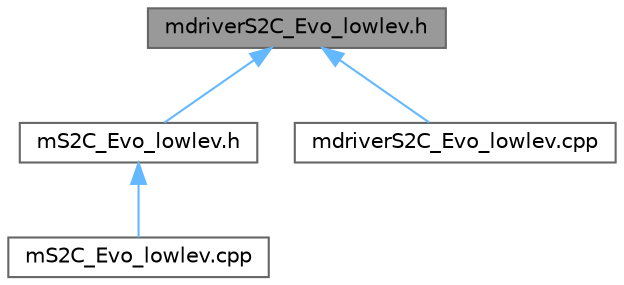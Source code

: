 digraph "mdriverS2C_Evo_lowlev.h"
{
 // LATEX_PDF_SIZE
  bgcolor="transparent";
  edge [fontname=Helvetica,fontsize=10,labelfontname=Helvetica,labelfontsize=10];
  node [fontname=Helvetica,fontsize=10,shape=box,height=0.2,width=0.4];
  Node1 [id="Node000001",label="mdriverS2C_Evo_lowlev.h",height=0.2,width=0.4,color="gray40", fillcolor="grey60", style="filled", fontcolor="black",tooltip="Class derived from UWMdriver to interface ns2/NS-Miracle with the S2C EvoLogics acoustic modems throu..."];
  Node1 -> Node2 [id="edge1_Node000001_Node000002",dir="back",color="steelblue1",style="solid",tooltip=" "];
  Node2 [id="Node000002",label="mS2C_Evo_lowlev.h",height=0.2,width=0.4,color="grey40", fillcolor="white", style="filled",URL="$mS2C__Evo__lowlev_8h.html",tooltip="Header of the main class that implements the general interface between ns2/NS-Miracle and the S2C Evo..."];
  Node2 -> Node3 [id="edge2_Node000002_Node000003",dir="back",color="steelblue1",style="solid",tooltip=" "];
  Node3 [id="Node000003",label="mS2C_Evo_lowlev.cpp",height=0.2,width=0.4,color="grey40", fillcolor="white", style="filled",URL="$mS2C__Evo__lowlev_8cpp.html",tooltip="Implementation of the MS2C_Evo_lowlev class."];
  Node1 -> Node4 [id="edge3_Node000001_Node000004",dir="back",color="steelblue1",style="solid",tooltip=" "];
  Node4 [id="Node000004",label="mdriverS2C_Evo_lowlev.cpp",height=0.2,width=0.4,color="grey40", fillcolor="white", style="filled",URL="$mdriverS2C__Evo__lowlev_8cpp.html",tooltip=" "];
}
